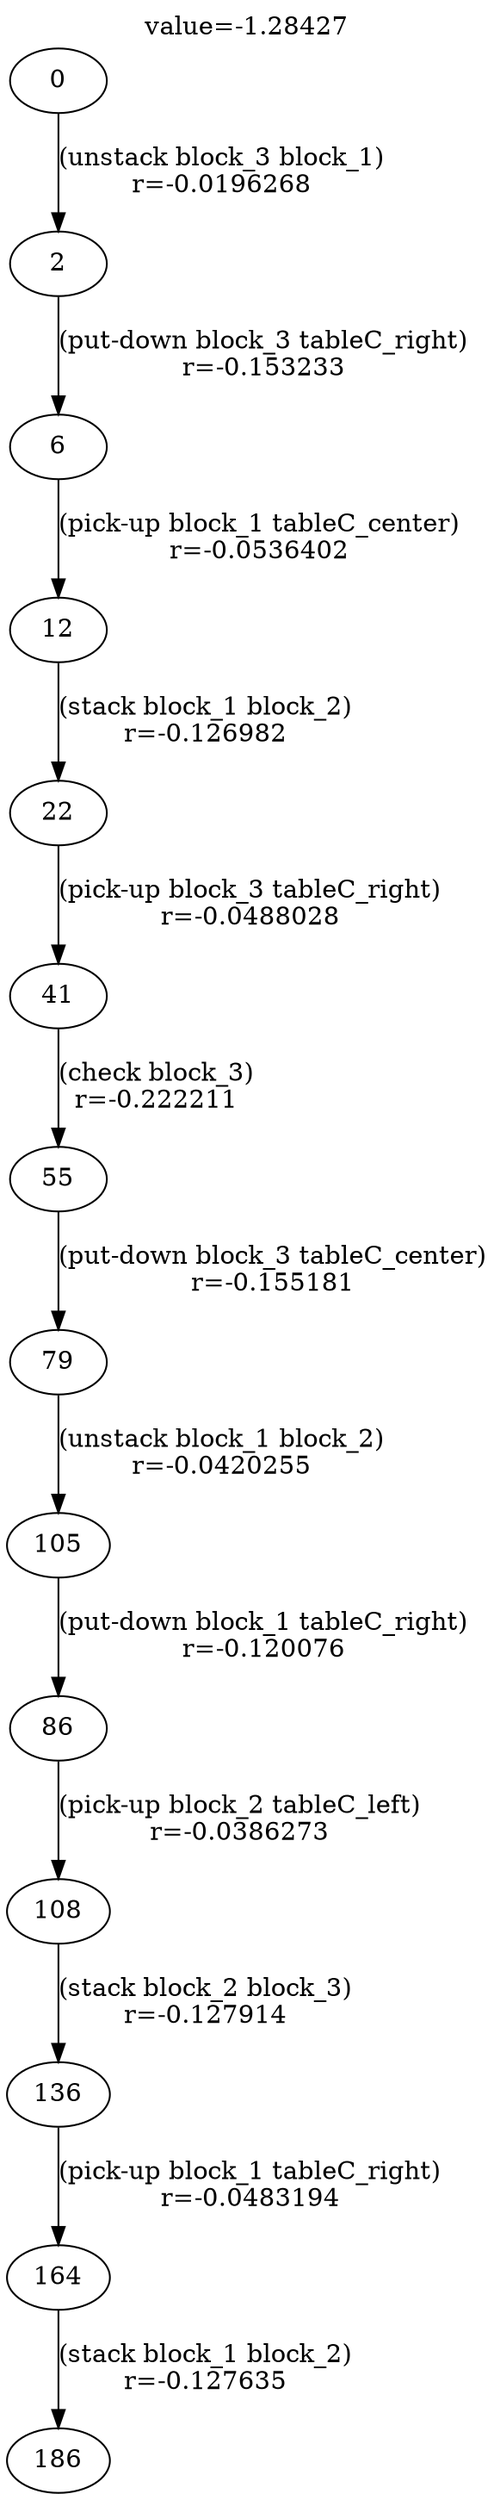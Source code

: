 digraph g{
label="value=-1.28427"
labelloc=top
0->2 [ label="(unstack block_3 block_1)
r=-0.0196268" ];
2->6 [ label="(put-down block_3 tableC_right)
r=-0.153233" ];
6->12 [ label="(pick-up block_1 tableC_center)
r=-0.0536402" ];
12->22 [ label="(stack block_1 block_2)
r=-0.126982" ];
22->41 [ label="(pick-up block_3 tableC_right)
r=-0.0488028" ];
41->55 [ label="(check block_3)
r=-0.222211" ];
55->79 [ label="(put-down block_3 tableC_center)
r=-0.155181" ];
79->105 [ label="(unstack block_1 block_2)
r=-0.0420255" ];
105->86 [ label="(put-down block_1 tableC_right)
r=-0.120076" ];
86->108 [ label="(pick-up block_2 tableC_left)
r=-0.0386273" ];
108->136 [ label="(stack block_2 block_3)
r=-0.127914" ];
136->164 [ label="(pick-up block_1 tableC_right)
r=-0.0483194" ];
164->186 [ label="(stack block_1 block_2)
r=-0.127635" ];
}
